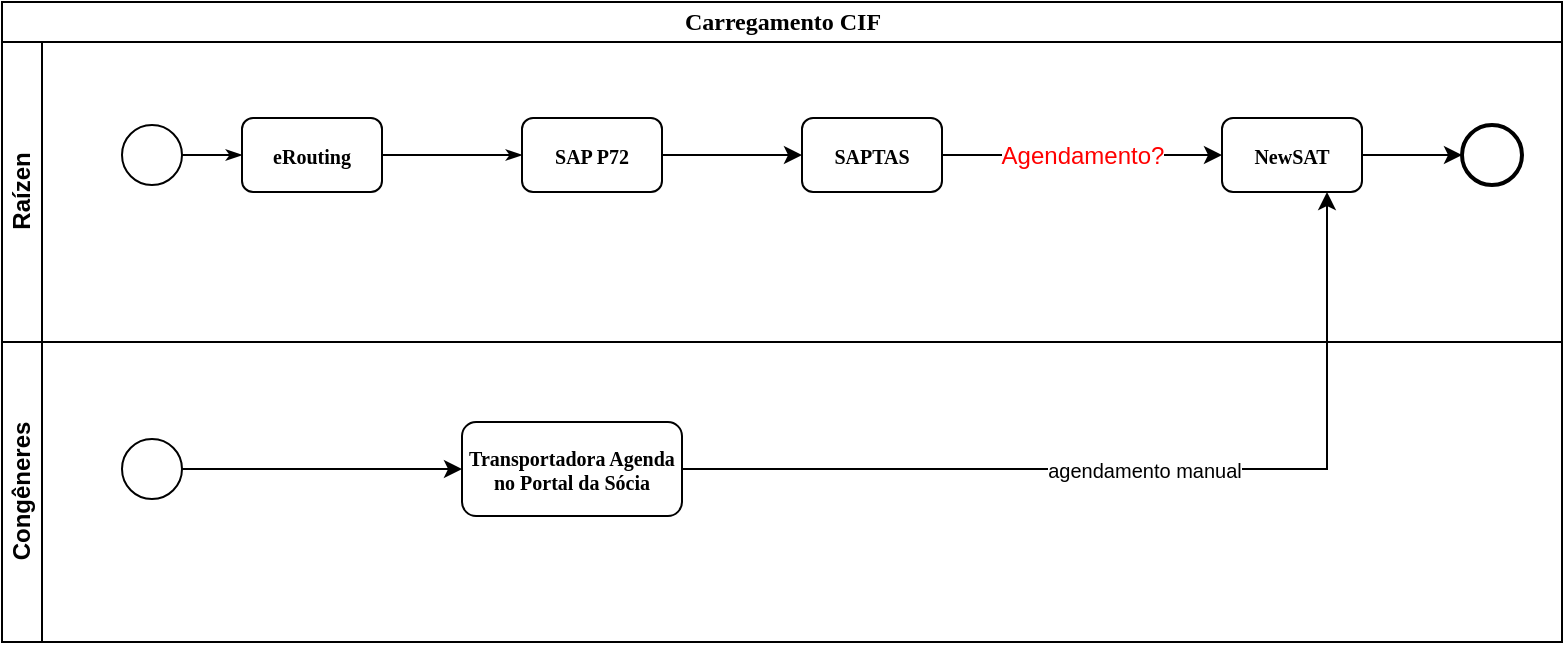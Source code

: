<mxfile version="12.1.8" type="github" pages="3">
  <diagram name="Carregamento CIF" id="c7488fd3-1785-93aa-aadb-54a6760d102a">
    <mxGraphModel dx="1108" dy="462" grid="1" gridSize="10" guides="1" tooltips="1" connect="1" arrows="1" fold="1" page="1" pageScale="1" pageWidth="1100" pageHeight="850" background="#ffffff" math="0" shadow="0">
      <root>
        <mxCell id="0"/>
        <mxCell id="1" parent="0"/>
        <mxCell id="2b4e8129b02d487f-1" value="Carregamento CIF" style="swimlane;html=1;childLayout=stackLayout;horizontal=1;startSize=20;horizontalStack=0;rounded=0;shadow=0;labelBackgroundColor=none;strokeColor=#000000;strokeWidth=1;fillColor=#ffffff;fontFamily=Verdana;fontSize=12;fontColor=#000000;align=center;" parent="1" vertex="1">
          <mxGeometry x="80" y="50" width="780" height="320" as="geometry"/>
        </mxCell>
        <mxCell id="2b4e8129b02d487f-2" value="Raízen" style="swimlane;html=1;startSize=20;horizontal=0;" parent="2b4e8129b02d487f-1" vertex="1">
          <mxGeometry y="20" width="780" height="150" as="geometry"/>
        </mxCell>
        <mxCell id="2b4e8129b02d487f-18" style="edgeStyle=orthogonalEdgeStyle;rounded=0;html=1;labelBackgroundColor=none;startArrow=none;startFill=0;startSize=5;endArrow=classicThin;endFill=1;endSize=5;jettySize=auto;orthogonalLoop=1;strokeColor=#000000;strokeWidth=1;fontFamily=Verdana;fontSize=8;fontColor=#000000;" parent="2b4e8129b02d487f-2" source="2b4e8129b02d487f-5" target="2b4e8129b02d487f-6" edge="1">
          <mxGeometry relative="1" as="geometry"/>
        </mxCell>
        <mxCell id="2b4e8129b02d487f-5" value="" style="ellipse;whiteSpace=wrap;html=1;rounded=0;shadow=0;labelBackgroundColor=none;strokeColor=#000000;strokeWidth=1;fillColor=#ffffff;fontFamily=Verdana;fontSize=8;fontColor=#000000;align=center;" parent="2b4e8129b02d487f-2" vertex="1">
          <mxGeometry x="60" y="41.5" width="30" height="30" as="geometry"/>
        </mxCell>
        <mxCell id="2b4e8129b02d487f-6" value="eRouting" style="rounded=1;whiteSpace=wrap;html=1;shadow=0;labelBackgroundColor=none;strokeColor=#000000;strokeWidth=1;fillColor=#ffffff;fontFamily=Verdana;fontSize=10;fontColor=#000000;align=center;fontStyle=1" parent="2b4e8129b02d487f-2" vertex="1">
          <mxGeometry x="120" y="38.0" width="70" height="37" as="geometry"/>
        </mxCell>
        <mxCell id="WFyZggXA8h9RNTgOfeCm-1" style="edgeStyle=orthogonalEdgeStyle;rounded=0;orthogonalLoop=1;jettySize=auto;html=1;fontSize=10;" edge="1" parent="2b4e8129b02d487f-2" source="2b4e8129b02d487f-7" target="2b4e8129b02d487f-9">
          <mxGeometry relative="1" as="geometry"/>
        </mxCell>
        <mxCell id="2b4e8129b02d487f-7" value="SAP P72" style="rounded=1;whiteSpace=wrap;html=1;shadow=0;labelBackgroundColor=none;strokeColor=#000000;strokeWidth=1;fillColor=#ffffff;fontFamily=Verdana;fontSize=10;fontColor=#000000;align=center;fontStyle=1" parent="2b4e8129b02d487f-2" vertex="1">
          <mxGeometry x="260" y="38.0" width="70" height="37" as="geometry"/>
        </mxCell>
        <mxCell id="WFyZggXA8h9RNTgOfeCm-3" value="Agendamento?" style="edgeStyle=orthogonalEdgeStyle;rounded=0;orthogonalLoop=1;jettySize=auto;html=1;fontSize=12;fontColor=#FF0000;" edge="1" parent="2b4e8129b02d487f-2" source="2b4e8129b02d487f-9" target="WFyZggXA8h9RNTgOfeCm-2">
          <mxGeometry relative="1" as="geometry"/>
        </mxCell>
        <mxCell id="2b4e8129b02d487f-9" value="SAPTAS" style="rounded=1;whiteSpace=wrap;html=1;shadow=0;labelBackgroundColor=none;strokeColor=#000000;strokeWidth=1;fillColor=#ffffff;fontFamily=Verdana;fontSize=10;fontColor=#000000;align=center;fontStyle=1" parent="2b4e8129b02d487f-2" vertex="1">
          <mxGeometry x="400" y="38.0" width="70" height="37" as="geometry"/>
        </mxCell>
        <mxCell id="WFyZggXA8h9RNTgOfeCm-4" style="edgeStyle=orthogonalEdgeStyle;rounded=0;orthogonalLoop=1;jettySize=auto;html=1;entryX=0;entryY=0.5;entryDx=0;entryDy=0;fontSize=10;" edge="1" parent="2b4e8129b02d487f-2" source="WFyZggXA8h9RNTgOfeCm-2" target="2b4e8129b02d487f-11">
          <mxGeometry relative="1" as="geometry"/>
        </mxCell>
        <mxCell id="WFyZggXA8h9RNTgOfeCm-2" value="NewSAT" style="rounded=1;whiteSpace=wrap;html=1;shadow=0;labelBackgroundColor=none;strokeColor=#000000;strokeWidth=1;fillColor=#ffffff;fontFamily=Verdana;fontSize=10;fontColor=#000000;align=center;fontStyle=1" vertex="1" parent="2b4e8129b02d487f-2">
          <mxGeometry x="610" y="38.0" width="70" height="37" as="geometry"/>
        </mxCell>
        <mxCell id="2b4e8129b02d487f-11" value="" style="ellipse;whiteSpace=wrap;html=1;rounded=0;shadow=0;labelBackgroundColor=none;strokeColor=#000000;strokeWidth=2;fillColor=#ffffff;fontFamily=Verdana;fontSize=8;fontColor=#000000;align=center;" parent="2b4e8129b02d487f-2" vertex="1">
          <mxGeometry x="730" y="41.5" width="30" height="30" as="geometry"/>
        </mxCell>
        <mxCell id="2b4e8129b02d487f-24" style="edgeStyle=orthogonalEdgeStyle;rounded=0;html=1;labelBackgroundColor=none;startArrow=none;startFill=0;startSize=5;endArrow=classicThin;endFill=1;endSize=5;jettySize=auto;orthogonalLoop=1;strokeColor=#000000;strokeWidth=1;fontFamily=Verdana;fontSize=8;fontColor=#000000;entryX=0;entryY=0.5;entryDx=0;entryDy=0;" parent="2b4e8129b02d487f-2" source="2b4e8129b02d487f-6" target="2b4e8129b02d487f-7" edge="1">
          <mxGeometry relative="1" as="geometry"/>
        </mxCell>
        <mxCell id="2b4e8129b02d487f-3" value="Congêneres" style="swimlane;html=1;startSize=20;horizontal=0;" parent="2b4e8129b02d487f-1" vertex="1">
          <mxGeometry y="170" width="780" height="150" as="geometry"/>
        </mxCell>
        <mxCell id="2b4e8129b02d487f-12" value="Transportadora Agenda no Portal da Sócia" style="rounded=1;whiteSpace=wrap;html=1;shadow=0;labelBackgroundColor=none;strokeColor=#000000;strokeWidth=1;fillColor=#ffffff;fontFamily=Verdana;fontSize=10;fontColor=#000000;align=center;fontStyle=1" parent="2b4e8129b02d487f-3" vertex="1">
          <mxGeometry x="230" y="40" width="110" height="47" as="geometry"/>
        </mxCell>
        <mxCell id="WFyZggXA8h9RNTgOfeCm-9" style="edgeStyle=orthogonalEdgeStyle;rounded=0;orthogonalLoop=1;jettySize=auto;html=1;entryX=0;entryY=0.5;entryDx=0;entryDy=0;fontSize=10;" edge="1" parent="2b4e8129b02d487f-3" source="WFyZggXA8h9RNTgOfeCm-8" target="2b4e8129b02d487f-12">
          <mxGeometry relative="1" as="geometry"/>
        </mxCell>
        <mxCell id="WFyZggXA8h9RNTgOfeCm-8" value="" style="ellipse;whiteSpace=wrap;html=1;rounded=0;shadow=0;labelBackgroundColor=none;strokeColor=#000000;strokeWidth=1;fillColor=#ffffff;fontFamily=Verdana;fontSize=8;fontColor=#000000;align=center;" vertex="1" parent="2b4e8129b02d487f-3">
          <mxGeometry x="60" y="48.5" width="30" height="30" as="geometry"/>
        </mxCell>
        <mxCell id="WFyZggXA8h9RNTgOfeCm-11" value="agendamento manual" style="edgeStyle=orthogonalEdgeStyle;rounded=0;orthogonalLoop=1;jettySize=auto;html=1;entryX=0.75;entryY=1;entryDx=0;entryDy=0;fontSize=10;" edge="1" parent="2b4e8129b02d487f-1" source="2b4e8129b02d487f-12" target="WFyZggXA8h9RNTgOfeCm-2">
          <mxGeometry relative="1" as="geometry"/>
        </mxCell>
      </root>
    </mxGraphModel>
  </diagram>
  <diagram name="Carregamento FOB" id="wvZqJDoXAs2KBbJLKaqx">
    <mxGraphModel dx="1108" dy="462" grid="1" gridSize="10" guides="1" tooltips="1" connect="1" arrows="1" fold="1" page="1" pageScale="1" pageWidth="1100" pageHeight="850" background="#ffffff" math="0" shadow="0">
      <root>
        <mxCell id="JmH2wS-UnPYUT30hO3oi-0"/>
        <mxCell id="JmH2wS-UnPYUT30hO3oi-1" parent="JmH2wS-UnPYUT30hO3oi-0"/>
        <mxCell id="JmH2wS-UnPYUT30hO3oi-2" value="Carregamento FOB" style="swimlane;html=1;childLayout=stackLayout;horizontal=1;startSize=20;horizontalStack=0;rounded=0;shadow=0;labelBackgroundColor=none;strokeColor=#000000;strokeWidth=1;fillColor=#ffffff;fontFamily=Verdana;fontSize=12;fontColor=#000000;align=center;" vertex="1" parent="JmH2wS-UnPYUT30hO3oi-1">
          <mxGeometry x="80" y="50" width="800" height="430" as="geometry"/>
        </mxCell>
        <mxCell id="JmH2wS-UnPYUT30hO3oi-3" value="Raízen" style="swimlane;html=1;startSize=20;horizontal=0;" vertex="1" parent="JmH2wS-UnPYUT30hO3oi-2">
          <mxGeometry y="20" width="800" height="210" as="geometry"/>
        </mxCell>
        <mxCell id="JmH2wS-UnPYUT30hO3oi-4" style="edgeStyle=orthogonalEdgeStyle;rounded=0;html=1;labelBackgroundColor=none;startArrow=none;startFill=0;startSize=5;endArrow=classicThin;endFill=1;endSize=5;jettySize=auto;orthogonalLoop=1;strokeColor=#000000;strokeWidth=1;fontFamily=Verdana;fontSize=8;fontColor=#000000;" edge="1" parent="JmH2wS-UnPYUT30hO3oi-3" source="JmH2wS-UnPYUT30hO3oi-5" target="JmH2wS-UnPYUT30hO3oi-6">
          <mxGeometry relative="1" as="geometry"/>
        </mxCell>
        <mxCell id="JmH2wS-UnPYUT30hO3oi-5" value="" style="ellipse;whiteSpace=wrap;html=1;rounded=0;shadow=0;labelBackgroundColor=none;strokeColor=#000000;strokeWidth=1;fillColor=#ffffff;fontFamily=Verdana;fontSize=8;fontColor=#000000;align=center;" vertex="1" parent="JmH2wS-UnPYUT30hO3oi-3">
          <mxGeometry x="60" y="42.5" width="30" height="30" as="geometry"/>
        </mxCell>
        <mxCell id="JmH2wS-UnPYUT30hO3oi-6" value="Cria pedido no CSOnline" style="rounded=1;whiteSpace=wrap;html=1;shadow=0;labelBackgroundColor=none;strokeColor=#000000;strokeWidth=1;fillColor=#ffffff;fontFamily=Verdana;fontSize=10;fontColor=#000000;align=center;fontStyle=1" vertex="1" parent="JmH2wS-UnPYUT30hO3oi-3">
          <mxGeometry x="120" y="39.0" width="70" height="37" as="geometry"/>
        </mxCell>
        <mxCell id="JmH2wS-UnPYUT30hO3oi-7" style="edgeStyle=orthogonalEdgeStyle;rounded=0;orthogonalLoop=1;jettySize=auto;html=1;fontSize=10;" edge="1" parent="JmH2wS-UnPYUT30hO3oi-3" source="JmH2wS-UnPYUT30hO3oi-8" target="JmH2wS-UnPYUT30hO3oi-10">
          <mxGeometry relative="1" as="geometry"/>
        </mxCell>
        <mxCell id="Ot1X_G96XOmZ_60lcO4l-3" style="edgeStyle=orthogonalEdgeStyle;rounded=0;orthogonalLoop=1;jettySize=auto;html=1;fontSize=10;fontColor=#FF0000;" edge="1" parent="JmH2wS-UnPYUT30hO3oi-3" source="JmH2wS-UnPYUT30hO3oi-8" target="Ot1X_G96XOmZ_60lcO4l-0">
          <mxGeometry relative="1" as="geometry"/>
        </mxCell>
        <mxCell id="JmH2wS-UnPYUT30hO3oi-8" value="SAP P72" style="rounded=1;whiteSpace=wrap;html=1;shadow=0;labelBackgroundColor=none;strokeColor=#000000;strokeWidth=1;fillColor=#ffffff;fontFamily=Verdana;fontSize=10;fontColor=#000000;align=center;fontStyle=1" vertex="1" parent="JmH2wS-UnPYUT30hO3oi-3">
          <mxGeometry x="260" y="39.0" width="70" height="37" as="geometry"/>
        </mxCell>
        <mxCell id="JmH2wS-UnPYUT30hO3oi-9" value="Agendamento&lt;br&gt;Manual" style="edgeStyle=orthogonalEdgeStyle;rounded=0;orthogonalLoop=1;jettySize=auto;html=1;fontSize=10;" edge="1" parent="JmH2wS-UnPYUT30hO3oi-3" source="JmH2wS-UnPYUT30hO3oi-10" target="JmH2wS-UnPYUT30hO3oi-13">
          <mxGeometry relative="1" as="geometry"/>
        </mxCell>
        <mxCell id="JmH2wS-UnPYUT30hO3oi-10" value="SAPTAS" style="rounded=1;whiteSpace=wrap;html=1;shadow=0;labelBackgroundColor=none;strokeColor=#000000;strokeWidth=1;fillColor=#ffffff;fontFamily=Verdana;fontSize=10;fontColor=#000000;align=center;fontStyle=1" vertex="1" parent="JmH2wS-UnPYUT30hO3oi-3">
          <mxGeometry x="400" y="39.0" width="70" height="37" as="geometry"/>
        </mxCell>
        <mxCell id="JmH2wS-UnPYUT30hO3oi-11" style="edgeStyle=orthogonalEdgeStyle;rounded=0;orthogonalLoop=1;jettySize=auto;html=1;entryX=0;entryY=0.5;entryDx=0;entryDy=0;fontSize=10;" edge="1" parent="JmH2wS-UnPYUT30hO3oi-3" source="JmH2wS-UnPYUT30hO3oi-13" target="JmH2wS-UnPYUT30hO3oi-14">
          <mxGeometry relative="1" as="geometry"/>
        </mxCell>
        <mxCell id="JmH2wS-UnPYUT30hO3oi-13" value="NewSAT" style="rounded=1;whiteSpace=wrap;html=1;shadow=0;labelBackgroundColor=none;strokeColor=#000000;strokeWidth=1;fillColor=#ffffff;fontFamily=Verdana;fontSize=10;fontColor=#000000;align=center;fontStyle=1" vertex="1" parent="JmH2wS-UnPYUT30hO3oi-3">
          <mxGeometry x="610" y="39.0" width="70" height="37" as="geometry"/>
        </mxCell>
        <mxCell id="JmH2wS-UnPYUT30hO3oi-14" value="" style="ellipse;whiteSpace=wrap;html=1;rounded=0;shadow=0;labelBackgroundColor=none;strokeColor=#000000;strokeWidth=2;fillColor=#ffffff;fontFamily=Verdana;fontSize=8;fontColor=#000000;align=center;" vertex="1" parent="JmH2wS-UnPYUT30hO3oi-3">
          <mxGeometry x="730" y="42.5" width="30" height="30" as="geometry"/>
        </mxCell>
        <mxCell id="JmH2wS-UnPYUT30hO3oi-15" style="edgeStyle=orthogonalEdgeStyle;rounded=0;html=1;labelBackgroundColor=none;startArrow=none;startFill=0;startSize=5;endArrow=classicThin;endFill=1;endSize=5;jettySize=auto;orthogonalLoop=1;strokeColor=#000000;strokeWidth=1;fontFamily=Verdana;fontSize=8;fontColor=#000000;entryX=0;entryY=0.5;entryDx=0;entryDy=0;" edge="1" parent="JmH2wS-UnPYUT30hO3oi-3" source="JmH2wS-UnPYUT30hO3oi-6" target="JmH2wS-UnPYUT30hO3oi-8">
          <mxGeometry relative="1" as="geometry"/>
        </mxCell>
        <mxCell id="Ot1X_G96XOmZ_60lcO4l-0" value="PACS&lt;br style=&quot;font-size: 9px;&quot;&gt;(Não usado no Pool)" style="rounded=1;whiteSpace=wrap;html=1;shadow=0;labelBackgroundColor=none;strokeColor=#000000;strokeWidth=1;fillColor=#ffffff;fontFamily=Verdana;fontSize=9;fontColor=#FF0000;align=center;fontStyle=1" vertex="1" parent="JmH2wS-UnPYUT30hO3oi-3">
          <mxGeometry x="260" y="130" width="70" height="40" as="geometry"/>
        </mxCell>
        <mxCell id="Ot1X_G96XOmZ_60lcO4l-8" value="Agenda&lt;br&gt;Carregamento" style="edgeStyle=orthogonalEdgeStyle;rounded=0;orthogonalLoop=1;jettySize=auto;html=1;exitX=0.5;exitY=0.5;exitDx=0;exitDy=0;exitPerimeter=0;entryX=0;entryY=0.5;entryDx=0;entryDy=0;fontSize=10;fontColor=#FF0000;" edge="1" parent="JmH2wS-UnPYUT30hO3oi-3" source="Ot1X_G96XOmZ_60lcO4l-5" target="Ot1X_G96XOmZ_60lcO4l-7">
          <mxGeometry relative="1" as="geometry"/>
        </mxCell>
        <mxCell id="Ot1X_G96XOmZ_60lcO4l-5" value="&lt;font style=&quot;font-size: 12px&quot;&gt;Transportador&lt;/font&gt;" style="shape=umlActor;verticalLabelPosition=bottom;labelBackgroundColor=#ffffff;verticalAlign=top;html=1;outlineConnect=0;fontSize=10;fontColor=#FF0000;" vertex="1" parent="JmH2wS-UnPYUT30hO3oi-3">
          <mxGeometry x="50" y="130" width="20" height="40" as="geometry"/>
        </mxCell>
        <mxCell id="Ot1X_G96XOmZ_60lcO4l-9" style="edgeStyle=orthogonalEdgeStyle;rounded=0;orthogonalLoop=1;jettySize=auto;html=1;exitX=1;exitY=0.5;exitDx=0;exitDy=0;entryX=0;entryY=0.5;entryDx=0;entryDy=0;fontSize=10;fontColor=#FF0000;" edge="1" parent="JmH2wS-UnPYUT30hO3oi-3" source="Ot1X_G96XOmZ_60lcO4l-7" target="Ot1X_G96XOmZ_60lcO4l-0">
          <mxGeometry relative="1" as="geometry"/>
        </mxCell>
        <mxCell id="Ot1X_G96XOmZ_60lcO4l-7" value="CSFacil&lt;br style=&quot;font-size: 9px;&quot;&gt;(Não usado no Pool)" style="rounded=1;whiteSpace=wrap;html=1;shadow=0;labelBackgroundColor=none;strokeColor=#000000;strokeWidth=1;fillColor=#ffffff;fontFamily=Verdana;fontSize=9;fontColor=#FF0000;align=center;fontStyle=1" vertex="1" parent="JmH2wS-UnPYUT30hO3oi-3">
          <mxGeometry x="160" y="130" width="70" height="40" as="geometry"/>
        </mxCell>
        <mxCell id="JmH2wS-UnPYUT30hO3oi-17" value="Congêneres" style="swimlane;html=1;startSize=20;horizontal=0;" vertex="1" parent="JmH2wS-UnPYUT30hO3oi-2">
          <mxGeometry y="230" width="800" height="200" as="geometry"/>
        </mxCell>
        <mxCell id="JmH2wS-UnPYUT30hO3oi-18" value="Transportadora Agenda no Portal da Sócia" style="rounded=1;whiteSpace=wrap;html=1;shadow=0;labelBackgroundColor=none;strokeColor=#000000;strokeWidth=1;fillColor=#ffffff;fontFamily=Verdana;fontSize=10;fontColor=#000000;align=center;fontStyle=1" vertex="1" parent="JmH2wS-UnPYUT30hO3oi-17">
          <mxGeometry x="230" y="76.5" width="110" height="47" as="geometry"/>
        </mxCell>
        <mxCell id="JmH2wS-UnPYUT30hO3oi-19" style="edgeStyle=orthogonalEdgeStyle;rounded=0;orthogonalLoop=1;jettySize=auto;html=1;entryX=0;entryY=0.5;entryDx=0;entryDy=0;fontSize=10;" edge="1" parent="JmH2wS-UnPYUT30hO3oi-17" source="JmH2wS-UnPYUT30hO3oi-20" target="JmH2wS-UnPYUT30hO3oi-18">
          <mxGeometry relative="1" as="geometry"/>
        </mxCell>
        <mxCell id="JmH2wS-UnPYUT30hO3oi-20" value="" style="ellipse;whiteSpace=wrap;html=1;rounded=0;shadow=0;labelBackgroundColor=none;strokeColor=#000000;strokeWidth=1;fillColor=#ffffff;fontFamily=Verdana;fontSize=8;fontColor=#000000;align=center;" vertex="1" parent="JmH2wS-UnPYUT30hO3oi-17">
          <mxGeometry x="60" y="85" width="30" height="30" as="geometry"/>
        </mxCell>
        <mxCell id="JmH2wS-UnPYUT30hO3oi-21" value="agendamento manual" style="edgeStyle=orthogonalEdgeStyle;rounded=0;orthogonalLoop=1;jettySize=auto;html=1;entryX=0.75;entryY=1;entryDx=0;entryDy=0;fontSize=10;" edge="1" parent="JmH2wS-UnPYUT30hO3oi-2" source="JmH2wS-UnPYUT30hO3oi-18" target="JmH2wS-UnPYUT30hO3oi-13">
          <mxGeometry relative="1" as="geometry"/>
        </mxCell>
        <mxCell id="Ot1X_G96XOmZ_60lcO4l-4" style="edgeStyle=orthogonalEdgeStyle;rounded=0;orthogonalLoop=1;jettySize=auto;html=1;fontSize=10;fontColor=#FF0000;" edge="1" parent="JmH2wS-UnPYUT30hO3oi-1">
          <mxGeometry relative="1" as="geometry">
            <mxPoint x="510" y="146" as="targetPoint"/>
            <mxPoint x="410" y="216" as="sourcePoint"/>
          </mxGeometry>
        </mxCell>
      </root>
    </mxGraphModel>
  </diagram>
  <diagram name="Descarga" id="ZrFWQGwldFwGv8xbvekh">
    <mxGraphModel dx="1304" dy="544" grid="1" gridSize="10" guides="1" tooltips="1" connect="1" arrows="1" fold="1" page="1" pageScale="1" pageWidth="1100" pageHeight="850" background="#ffffff" math="0" shadow="0">
      <root>
        <mxCell id="Ffeupf_uvNNQWMsHSOil-0"/>
        <mxCell id="Ffeupf_uvNNQWMsHSOil-1" parent="Ffeupf_uvNNQWMsHSOil-0"/>
        <mxCell id="Ffeupf_uvNNQWMsHSOil-2" value="Descarga" style="swimlane;html=1;childLayout=stackLayout;horizontal=1;startSize=20;horizontalStack=0;rounded=0;shadow=0;labelBackgroundColor=none;strokeColor=#000000;strokeWidth=1;fillColor=#ffffff;fontFamily=Verdana;fontSize=12;fontColor=#000000;align=center;" vertex="1" parent="Ffeupf_uvNNQWMsHSOil-1">
          <mxGeometry x="80" y="50" width="800" height="430" as="geometry"/>
        </mxCell>
        <mxCell id="Ffeupf_uvNNQWMsHSOil-3" value="Raízen" style="swimlane;html=1;startSize=20;horizontal=0;" vertex="1" parent="Ffeupf_uvNNQWMsHSOil-2">
          <mxGeometry y="20" width="800" height="210" as="geometry"/>
        </mxCell>
        <mxCell id="Ffeupf_uvNNQWMsHSOil-6" value="Agendamento&lt;br&gt;Coleta" style="rounded=1;whiteSpace=wrap;html=1;shadow=0;labelBackgroundColor=none;strokeColor=#000000;strokeWidth=1;fillColor=#ffffff;fontFamily=Verdana;fontSize=10;fontColor=#000000;align=center;fontStyle=1" vertex="1" parent="Ffeupf_uvNNQWMsHSOil-3">
          <mxGeometry x="170" y="32" width="90" height="51" as="geometry"/>
        </mxCell>
        <mxCell id="Ffeupf_uvNNQWMsHSOil-7" style="edgeStyle=orthogonalEdgeStyle;rounded=0;orthogonalLoop=1;jettySize=auto;html=1;fontSize=10;" edge="1" parent="Ffeupf_uvNNQWMsHSOil-3" source="Ffeupf_uvNNQWMsHSOil-9" target="Ffeupf_uvNNQWMsHSOil-11">
          <mxGeometry relative="1" as="geometry"/>
        </mxCell>
        <mxCell id="Ffeupf_uvNNQWMsHSOil-9" value="SAP P72" style="rounded=1;whiteSpace=wrap;html=1;shadow=0;labelBackgroundColor=none;strokeColor=#000000;strokeWidth=1;fillColor=#ffffff;fontFamily=Verdana;fontSize=10;fontColor=#000000;align=center;fontStyle=1" vertex="1" parent="Ffeupf_uvNNQWMsHSOil-3">
          <mxGeometry x="310" y="39.0" width="70" height="37" as="geometry"/>
        </mxCell>
        <mxCell id="Ffeupf_uvNNQWMsHSOil-10" value="Agendamento&lt;br&gt;Manual" style="edgeStyle=orthogonalEdgeStyle;rounded=0;orthogonalLoop=1;jettySize=auto;html=1;fontSize=10;" edge="1" parent="Ffeupf_uvNNQWMsHSOil-3" source="Ffeupf_uvNNQWMsHSOil-11" target="Ffeupf_uvNNQWMsHSOil-13">
          <mxGeometry relative="1" as="geometry"/>
        </mxCell>
        <mxCell id="Ffeupf_uvNNQWMsHSOil-11" value="SAPTAS" style="rounded=1;whiteSpace=wrap;html=1;shadow=0;labelBackgroundColor=none;strokeColor=#000000;strokeWidth=1;fillColor=#ffffff;fontFamily=Verdana;fontSize=10;fontColor=#000000;align=center;fontStyle=1" vertex="1" parent="Ffeupf_uvNNQWMsHSOil-3">
          <mxGeometry x="420" y="39.0" width="70" height="37" as="geometry"/>
        </mxCell>
        <mxCell id="Ffeupf_uvNNQWMsHSOil-12" style="edgeStyle=orthogonalEdgeStyle;rounded=0;orthogonalLoop=1;jettySize=auto;html=1;entryX=0;entryY=0.5;entryDx=0;entryDy=0;fontSize=10;" edge="1" parent="Ffeupf_uvNNQWMsHSOil-3" source="Ffeupf_uvNNQWMsHSOil-13" target="Ffeupf_uvNNQWMsHSOil-14">
          <mxGeometry relative="1" as="geometry"/>
        </mxCell>
        <mxCell id="Ffeupf_uvNNQWMsHSOil-13" value="NewSAT" style="rounded=1;whiteSpace=wrap;html=1;shadow=0;labelBackgroundColor=none;strokeColor=#000000;strokeWidth=1;fillColor=#ffffff;fontFamily=Verdana;fontSize=10;fontColor=#000000;align=center;fontStyle=1" vertex="1" parent="Ffeupf_uvNNQWMsHSOil-3">
          <mxGeometry x="610" y="39.0" width="70" height="37" as="geometry"/>
        </mxCell>
        <mxCell id="Ffeupf_uvNNQWMsHSOil-14" value="" style="ellipse;whiteSpace=wrap;html=1;rounded=0;shadow=0;labelBackgroundColor=none;strokeColor=#000000;strokeWidth=2;fillColor=#ffffff;fontFamily=Verdana;fontSize=8;fontColor=#000000;align=center;" vertex="1" parent="Ffeupf_uvNNQWMsHSOil-3">
          <mxGeometry x="730" y="42.5" width="30" height="30" as="geometry"/>
        </mxCell>
        <mxCell id="Ffeupf_uvNNQWMsHSOil-15" style="edgeStyle=orthogonalEdgeStyle;rounded=0;html=1;labelBackgroundColor=none;startArrow=none;startFill=0;startSize=5;endArrow=classicThin;endFill=1;endSize=5;jettySize=auto;orthogonalLoop=1;strokeColor=#000000;strokeWidth=1;fontFamily=Verdana;fontSize=8;fontColor=#000000;entryX=0;entryY=0.5;entryDx=0;entryDy=0;" edge="1" parent="Ffeupf_uvNNQWMsHSOil-3" source="Ffeupf_uvNNQWMsHSOil-6" target="Ffeupf_uvNNQWMsHSOil-9">
          <mxGeometry relative="1" as="geometry"/>
        </mxCell>
        <mxCell id="PQQAFc8gvcS9GT8Isu3L-1" value="Agendamento Manual" style="edgeStyle=orthogonalEdgeStyle;rounded=0;orthogonalLoop=1;jettySize=auto;html=1;fontSize=12;fontColor=#FF0000;entryX=0.5;entryY=1;entryDx=0;entryDy=0;" edge="1" parent="Ffeupf_uvNNQWMsHSOil-3" source="Ffeupf_uvNNQWMsHSOil-6" target="Ffeupf_uvNNQWMsHSOil-13">
          <mxGeometry relative="1" as="geometry">
            <mxPoint x="165" y="160" as="targetPoint"/>
            <Array as="points">
              <mxPoint x="215" y="170"/>
              <mxPoint x="645" y="170"/>
            </Array>
          </mxGeometry>
        </mxCell>
        <mxCell id="wOJjUUMjAA5zCkDcHgza-6" style="edgeStyle=orthogonalEdgeStyle;rounded=0;orthogonalLoop=1;jettySize=auto;html=1;entryX=0;entryY=0.5;entryDx=0;entryDy=0;fontSize=12;fontColor=#FF0000;" edge="1" parent="Ffeupf_uvNNQWMsHSOil-3" source="wOJjUUMjAA5zCkDcHgza-0" target="Ffeupf_uvNNQWMsHSOil-6">
          <mxGeometry relative="1" as="geometry"/>
        </mxCell>
        <mxCell id="wOJjUUMjAA5zCkDcHgza-0" value="&lt;font style=&quot;font-size: 12px&quot;&gt;Transportador&lt;br&gt;Faz Agendamento&lt;br&gt;&lt;/font&gt;" style="shape=umlActor;verticalLabelPosition=bottom;labelBackgroundColor=#ffffff;verticalAlign=top;html=1;outlineConnect=0;fontSize=10;fontColor=#FF0000;" vertex="1" parent="Ffeupf_uvNNQWMsHSOil-3">
          <mxGeometry x="80" y="37.5" width="20" height="40" as="geometry"/>
        </mxCell>
        <mxCell id="Ffeupf_uvNNQWMsHSOil-21" value="Congêneres" style="swimlane;html=1;startSize=20;horizontal=0;" vertex="1" parent="Ffeupf_uvNNQWMsHSOil-2">
          <mxGeometry y="230" width="800" height="200" as="geometry"/>
        </mxCell>
        <mxCell id="Ffeupf_uvNNQWMsHSOil-22" value="Transportadora Agenda no Portal da Sócia" style="rounded=1;whiteSpace=wrap;html=1;shadow=0;labelBackgroundColor=none;strokeColor=#000000;strokeWidth=1;fillColor=#ffffff;fontFamily=Verdana;fontSize=10;fontColor=#000000;align=center;fontStyle=1" vertex="1" parent="Ffeupf_uvNNQWMsHSOil-21">
          <mxGeometry x="230" y="76.5" width="110" height="47" as="geometry"/>
        </mxCell>
        <mxCell id="Ffeupf_uvNNQWMsHSOil-23" style="edgeStyle=orthogonalEdgeStyle;rounded=0;orthogonalLoop=1;jettySize=auto;html=1;entryX=0;entryY=0.5;entryDx=0;entryDy=0;fontSize=10;" edge="1" parent="Ffeupf_uvNNQWMsHSOil-21" source="Ffeupf_uvNNQWMsHSOil-24" target="Ffeupf_uvNNQWMsHSOil-22">
          <mxGeometry relative="1" as="geometry"/>
        </mxCell>
        <mxCell id="Ffeupf_uvNNQWMsHSOil-24" value="" style="ellipse;whiteSpace=wrap;html=1;rounded=0;shadow=0;labelBackgroundColor=none;strokeColor=#000000;strokeWidth=1;fillColor=#ffffff;fontFamily=Verdana;fontSize=8;fontColor=#000000;align=center;" vertex="1" parent="Ffeupf_uvNNQWMsHSOil-21">
          <mxGeometry x="60" y="85" width="30" height="30" as="geometry"/>
        </mxCell>
        <mxCell id="Ffeupf_uvNNQWMsHSOil-25" value="agendamento manual" style="edgeStyle=orthogonalEdgeStyle;rounded=0;orthogonalLoop=1;jettySize=auto;html=1;entryX=0.75;entryY=1;entryDx=0;entryDy=0;fontSize=10;" edge="1" parent="Ffeupf_uvNNQWMsHSOil-2" source="Ffeupf_uvNNQWMsHSOil-22" target="Ffeupf_uvNNQWMsHSOil-13">
          <mxGeometry relative="1" as="geometry"/>
        </mxCell>
      </root>
    </mxGraphModel>
  </diagram>
</mxfile>
